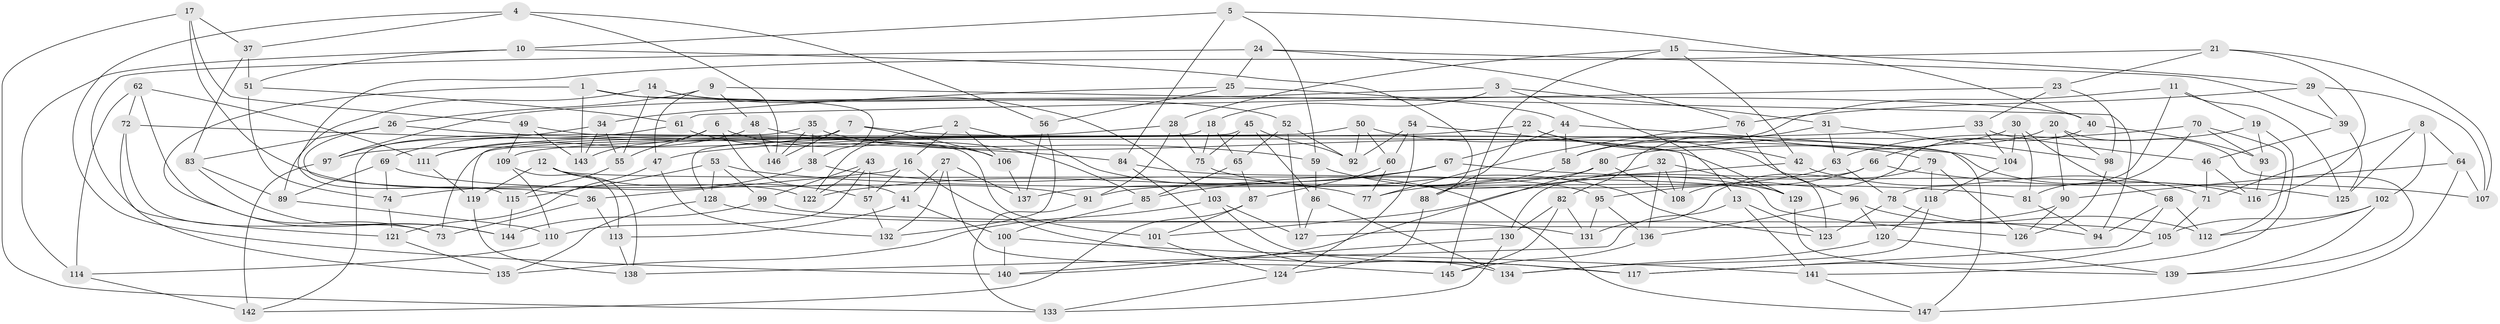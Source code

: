 // coarse degree distribution, {6: 0.5494505494505495, 4: 0.38461538461538464, 5: 0.06593406593406594}
// Generated by graph-tools (version 1.1) at 2025/42/03/06/25 10:42:17]
// undirected, 147 vertices, 294 edges
graph export_dot {
graph [start="1"]
  node [color=gray90,style=filled];
  1;
  2;
  3;
  4;
  5;
  6;
  7;
  8;
  9;
  10;
  11;
  12;
  13;
  14;
  15;
  16;
  17;
  18;
  19;
  20;
  21;
  22;
  23;
  24;
  25;
  26;
  27;
  28;
  29;
  30;
  31;
  32;
  33;
  34;
  35;
  36;
  37;
  38;
  39;
  40;
  41;
  42;
  43;
  44;
  45;
  46;
  47;
  48;
  49;
  50;
  51;
  52;
  53;
  54;
  55;
  56;
  57;
  58;
  59;
  60;
  61;
  62;
  63;
  64;
  65;
  66;
  67;
  68;
  69;
  70;
  71;
  72;
  73;
  74;
  75;
  76;
  77;
  78;
  79;
  80;
  81;
  82;
  83;
  84;
  85;
  86;
  87;
  88;
  89;
  90;
  91;
  92;
  93;
  94;
  95;
  96;
  97;
  98;
  99;
  100;
  101;
  102;
  103;
  104;
  105;
  106;
  107;
  108;
  109;
  110;
  111;
  112;
  113;
  114;
  115;
  116;
  117;
  118;
  119;
  120;
  121;
  122;
  123;
  124;
  125;
  126;
  127;
  128;
  129;
  130;
  131;
  132;
  133;
  134;
  135;
  136;
  137;
  138;
  139;
  140;
  141;
  142;
  143;
  144;
  145;
  146;
  147;
  1 -- 143;
  1 -- 40;
  1 -- 38;
  1 -- 73;
  2 -- 122;
  2 -- 147;
  2 -- 106;
  2 -- 16;
  3 -- 13;
  3 -- 97;
  3 -- 31;
  3 -- 18;
  4 -- 140;
  4 -- 146;
  4 -- 37;
  4 -- 56;
  5 -- 10;
  5 -- 59;
  5 -- 84;
  5 -- 40;
  6 -- 85;
  6 -- 41;
  6 -- 143;
  6 -- 55;
  7 -- 97;
  7 -- 116;
  7 -- 146;
  7 -- 106;
  8 -- 102;
  8 -- 125;
  8 -- 64;
  8 -- 71;
  9 -- 94;
  9 -- 26;
  9 -- 48;
  9 -- 47;
  10 -- 51;
  10 -- 88;
  10 -- 114;
  11 -- 125;
  11 -- 58;
  11 -- 78;
  11 -- 19;
  12 -- 138;
  12 -- 126;
  12 -- 57;
  12 -- 119;
  13 -- 138;
  13 -- 123;
  13 -- 141;
  14 -- 55;
  14 -- 52;
  14 -- 103;
  14 -- 89;
  15 -- 29;
  15 -- 42;
  15 -- 28;
  15 -- 145;
  16 -- 36;
  16 -- 57;
  16 -- 117;
  17 -- 49;
  17 -- 133;
  17 -- 122;
  17 -- 37;
  18 -- 65;
  18 -- 119;
  18 -- 75;
  19 -- 63;
  19 -- 141;
  19 -- 93;
  20 -- 98;
  20 -- 90;
  20 -- 66;
  20 -- 139;
  21 -- 107;
  21 -- 115;
  21 -- 116;
  21 -- 23;
  22 -- 109;
  22 -- 79;
  22 -- 42;
  22 -- 88;
  23 -- 33;
  23 -- 61;
  23 -- 98;
  24 -- 25;
  24 -- 121;
  24 -- 39;
  24 -- 76;
  25 -- 34;
  25 -- 56;
  25 -- 44;
  26 -- 83;
  26 -- 36;
  26 -- 104;
  27 -- 145;
  27 -- 132;
  27 -- 137;
  27 -- 41;
  28 -- 75;
  28 -- 111;
  28 -- 91;
  29 -- 76;
  29 -- 107;
  29 -- 39;
  30 -- 58;
  30 -- 81;
  30 -- 104;
  30 -- 68;
  31 -- 82;
  31 -- 63;
  31 -- 98;
  32 -- 129;
  32 -- 101;
  32 -- 136;
  32 -- 108;
  33 -- 47;
  33 -- 104;
  33 -- 46;
  34 -- 143;
  34 -- 97;
  34 -- 55;
  35 -- 38;
  35 -- 142;
  35 -- 146;
  35 -- 129;
  36 -- 113;
  36 -- 73;
  37 -- 83;
  37 -- 51;
  38 -- 77;
  38 -- 74;
  39 -- 125;
  39 -- 46;
  40 -- 93;
  40 -- 108;
  41 -- 100;
  41 -- 113;
  42 -- 71;
  42 -- 77;
  43 -- 122;
  43 -- 57;
  43 -- 110;
  43 -- 99;
  44 -- 147;
  44 -- 58;
  44 -- 67;
  45 -- 75;
  45 -- 92;
  45 -- 128;
  45 -- 86;
  46 -- 116;
  46 -- 71;
  47 -- 132;
  47 -- 121;
  48 -- 59;
  48 -- 146;
  48 -- 111;
  49 -- 109;
  49 -- 143;
  49 -- 101;
  50 -- 96;
  50 -- 73;
  50 -- 60;
  50 -- 92;
  51 -- 74;
  51 -- 61;
  52 -- 127;
  52 -- 92;
  52 -- 65;
  53 -- 115;
  53 -- 128;
  53 -- 81;
  53 -- 99;
  54 -- 92;
  54 -- 60;
  54 -- 108;
  54 -- 124;
  55 -- 115;
  56 -- 132;
  56 -- 137;
  57 -- 132;
  58 -- 88;
  59 -- 86;
  59 -- 129;
  60 -- 87;
  60 -- 77;
  61 -- 69;
  61 -- 106;
  62 -- 111;
  62 -- 144;
  62 -- 72;
  62 -- 114;
  63 -- 78;
  63 -- 91;
  64 -- 90;
  64 -- 147;
  64 -- 107;
  65 -- 87;
  65 -- 85;
  66 -- 95;
  66 -- 107;
  66 -- 130;
  67 -- 125;
  67 -- 122;
  67 -- 85;
  68 -- 112;
  68 -- 94;
  68 -- 117;
  69 -- 91;
  69 -- 89;
  69 -- 74;
  70 -- 81;
  70 -- 112;
  70 -- 93;
  70 -- 80;
  71 -- 105;
  72 -- 84;
  72 -- 73;
  72 -- 135;
  74 -- 121;
  75 -- 123;
  76 -- 77;
  76 -- 123;
  78 -- 123;
  78 -- 94;
  79 -- 131;
  79 -- 118;
  79 -- 126;
  80 -- 137;
  80 -- 140;
  80 -- 108;
  81 -- 94;
  82 -- 145;
  82 -- 130;
  82 -- 131;
  83 -- 144;
  83 -- 89;
  84 -- 134;
  84 -- 95;
  85 -- 100;
  86 -- 127;
  86 -- 134;
  87 -- 142;
  87 -- 101;
  88 -- 124;
  89 -- 110;
  90 -- 126;
  90 -- 127;
  91 -- 133;
  93 -- 116;
  95 -- 131;
  95 -- 136;
  96 -- 112;
  96 -- 120;
  96 -- 136;
  97 -- 142;
  98 -- 126;
  99 -- 144;
  99 -- 105;
  100 -- 140;
  100 -- 141;
  101 -- 124;
  102 -- 112;
  102 -- 105;
  102 -- 139;
  103 -- 127;
  103 -- 135;
  103 -- 117;
  104 -- 118;
  105 -- 117;
  106 -- 137;
  109 -- 113;
  109 -- 110;
  110 -- 114;
  111 -- 119;
  113 -- 138;
  114 -- 142;
  115 -- 144;
  118 -- 134;
  118 -- 120;
  119 -- 138;
  120 -- 134;
  120 -- 139;
  121 -- 135;
  124 -- 133;
  128 -- 131;
  128 -- 135;
  129 -- 139;
  130 -- 140;
  130 -- 133;
  136 -- 145;
  141 -- 147;
}
